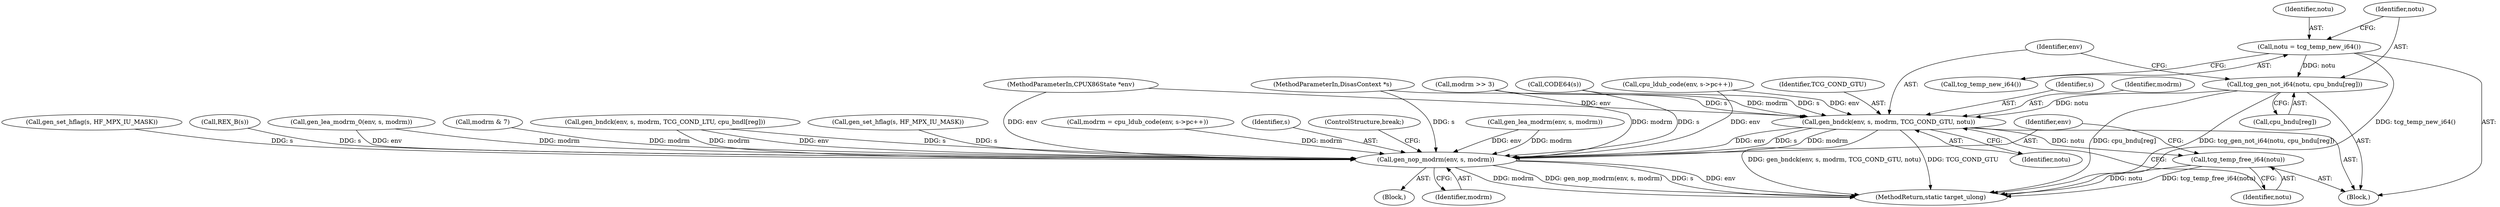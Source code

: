 digraph "0_qemu_30663fd26c0307e414622c7a8607fbc04f92ec14@array" {
"1010089" [label="(Call,tcg_gen_not_i64(notu, cpu_bndu[reg]))"];
"1010086" [label="(Call,notu = tcg_temp_new_i64())"];
"1010094" [label="(Call,gen_bndck(env, s, modrm, TCG_COND_GTU, notu))"];
"1010100" [label="(Call,tcg_temp_free_i64(notu))"];
"1010360" [label="(Call,gen_nop_modrm(env, s, modrm))"];
"1010097" [label="(Identifier,modrm)"];
"1000564" [label="(MethodParameterIn,CPUX86State *env)"];
"1010087" [label="(Identifier,notu)"];
"1000943" [label="(Call,CODE64(s))"];
"1010003" [label="(Call,modrm = cpu_ldub_code(env, s->pc++))"];
"1010094" [label="(Call,gen_bndck(env, s, modrm, TCG_COND_GTU, notu))"];
"1010068" [label="(Block,)"];
"1010362" [label="(Identifier,s)"];
"1010364" [label="(ControlStructure,break;)"];
"1010086" [label="(Call,notu = tcg_temp_new_i64())"];
"1010098" [label="(Identifier,TCG_COND_GTU)"];
"1010100" [label="(Call,tcg_temp_free_i64(notu))"];
"1010091" [label="(Call,cpu_bndu[reg])"];
"1000565" [label="(MethodParameterIn,DisasContext *s)"];
"1010167" [label="(Call,gen_lea_modrm(env, s, modrm))"];
"1010099" [label="(Identifier,notu)"];
"1010029" [label="(Call,modrm >> 3)"];
"1010363" [label="(Identifier,modrm)"];
"1001025" [label="(Block,)"];
"1010361" [label="(Identifier,env)"];
"1010101" [label="(Identifier,notu)"];
"1010095" [label="(Identifier,env)"];
"1010005" [label="(Call,cpu_ldub_code(env, s->pc++))"];
"1010088" [label="(Call,tcg_temp_new_i64())"];
"1011840" [label="(MethodReturn,static target_ulong)"];
"1010096" [label="(Identifier,s)"];
"1010357" [label="(Call,gen_set_hflag(s, HF_MPX_IU_MASK))"];
"1010132" [label="(Call,REX_B(s))"];
"1010233" [label="(Call,gen_lea_modrm_0(env, s, modrm))"];
"1010129" [label="(Call,modrm & 7)"];
"1010090" [label="(Identifier,notu)"];
"1010055" [label="(Call,gen_bndck(env, s, modrm, TCG_COND_LTU, cpu_bndl[reg]))"];
"1010221" [label="(Call,gen_set_hflag(s, HF_MPX_IU_MASK))"];
"1010089" [label="(Call,tcg_gen_not_i64(notu, cpu_bndu[reg]))"];
"1010360" [label="(Call,gen_nop_modrm(env, s, modrm))"];
"1010089" -> "1010068"  [label="AST: "];
"1010089" -> "1010091"  [label="CFG: "];
"1010090" -> "1010089"  [label="AST: "];
"1010091" -> "1010089"  [label="AST: "];
"1010095" -> "1010089"  [label="CFG: "];
"1010089" -> "1011840"  [label="DDG: cpu_bndu[reg]"];
"1010089" -> "1011840"  [label="DDG: tcg_gen_not_i64(notu, cpu_bndu[reg])"];
"1010086" -> "1010089"  [label="DDG: notu"];
"1010089" -> "1010094"  [label="DDG: notu"];
"1010086" -> "1010068"  [label="AST: "];
"1010086" -> "1010088"  [label="CFG: "];
"1010087" -> "1010086"  [label="AST: "];
"1010088" -> "1010086"  [label="AST: "];
"1010090" -> "1010086"  [label="CFG: "];
"1010086" -> "1011840"  [label="DDG: tcg_temp_new_i64()"];
"1010094" -> "1010068"  [label="AST: "];
"1010094" -> "1010099"  [label="CFG: "];
"1010095" -> "1010094"  [label="AST: "];
"1010096" -> "1010094"  [label="AST: "];
"1010097" -> "1010094"  [label="AST: "];
"1010098" -> "1010094"  [label="AST: "];
"1010099" -> "1010094"  [label="AST: "];
"1010101" -> "1010094"  [label="CFG: "];
"1010094" -> "1011840"  [label="DDG: gen_bndck(env, s, modrm, TCG_COND_GTU, notu)"];
"1010094" -> "1011840"  [label="DDG: TCG_COND_GTU"];
"1010005" -> "1010094"  [label="DDG: env"];
"1000564" -> "1010094"  [label="DDG: env"];
"1000943" -> "1010094"  [label="DDG: s"];
"1000565" -> "1010094"  [label="DDG: s"];
"1010029" -> "1010094"  [label="DDG: modrm"];
"1010094" -> "1010100"  [label="DDG: notu"];
"1010094" -> "1010360"  [label="DDG: env"];
"1010094" -> "1010360"  [label="DDG: s"];
"1010094" -> "1010360"  [label="DDG: modrm"];
"1010100" -> "1010068"  [label="AST: "];
"1010100" -> "1010101"  [label="CFG: "];
"1010101" -> "1010100"  [label="AST: "];
"1010361" -> "1010100"  [label="CFG: "];
"1010100" -> "1011840"  [label="DDG: notu"];
"1010100" -> "1011840"  [label="DDG: tcg_temp_free_i64(notu)"];
"1010360" -> "1001025"  [label="AST: "];
"1010360" -> "1010363"  [label="CFG: "];
"1010361" -> "1010360"  [label="AST: "];
"1010362" -> "1010360"  [label="AST: "];
"1010363" -> "1010360"  [label="AST: "];
"1010364" -> "1010360"  [label="CFG: "];
"1010360" -> "1011840"  [label="DDG: env"];
"1010360" -> "1011840"  [label="DDG: modrm"];
"1010360" -> "1011840"  [label="DDG: gen_nop_modrm(env, s, modrm)"];
"1010360" -> "1011840"  [label="DDG: s"];
"1010233" -> "1010360"  [label="DDG: env"];
"1010233" -> "1010360"  [label="DDG: modrm"];
"1010167" -> "1010360"  [label="DDG: env"];
"1010167" -> "1010360"  [label="DDG: modrm"];
"1010005" -> "1010360"  [label="DDG: env"];
"1010055" -> "1010360"  [label="DDG: env"];
"1010055" -> "1010360"  [label="DDG: s"];
"1010055" -> "1010360"  [label="DDG: modrm"];
"1000564" -> "1010360"  [label="DDG: env"];
"1010357" -> "1010360"  [label="DDG: s"];
"1010132" -> "1010360"  [label="DDG: s"];
"1010221" -> "1010360"  [label="DDG: s"];
"1000943" -> "1010360"  [label="DDG: s"];
"1000565" -> "1010360"  [label="DDG: s"];
"1010003" -> "1010360"  [label="DDG: modrm"];
"1010129" -> "1010360"  [label="DDG: modrm"];
"1010029" -> "1010360"  [label="DDG: modrm"];
}
